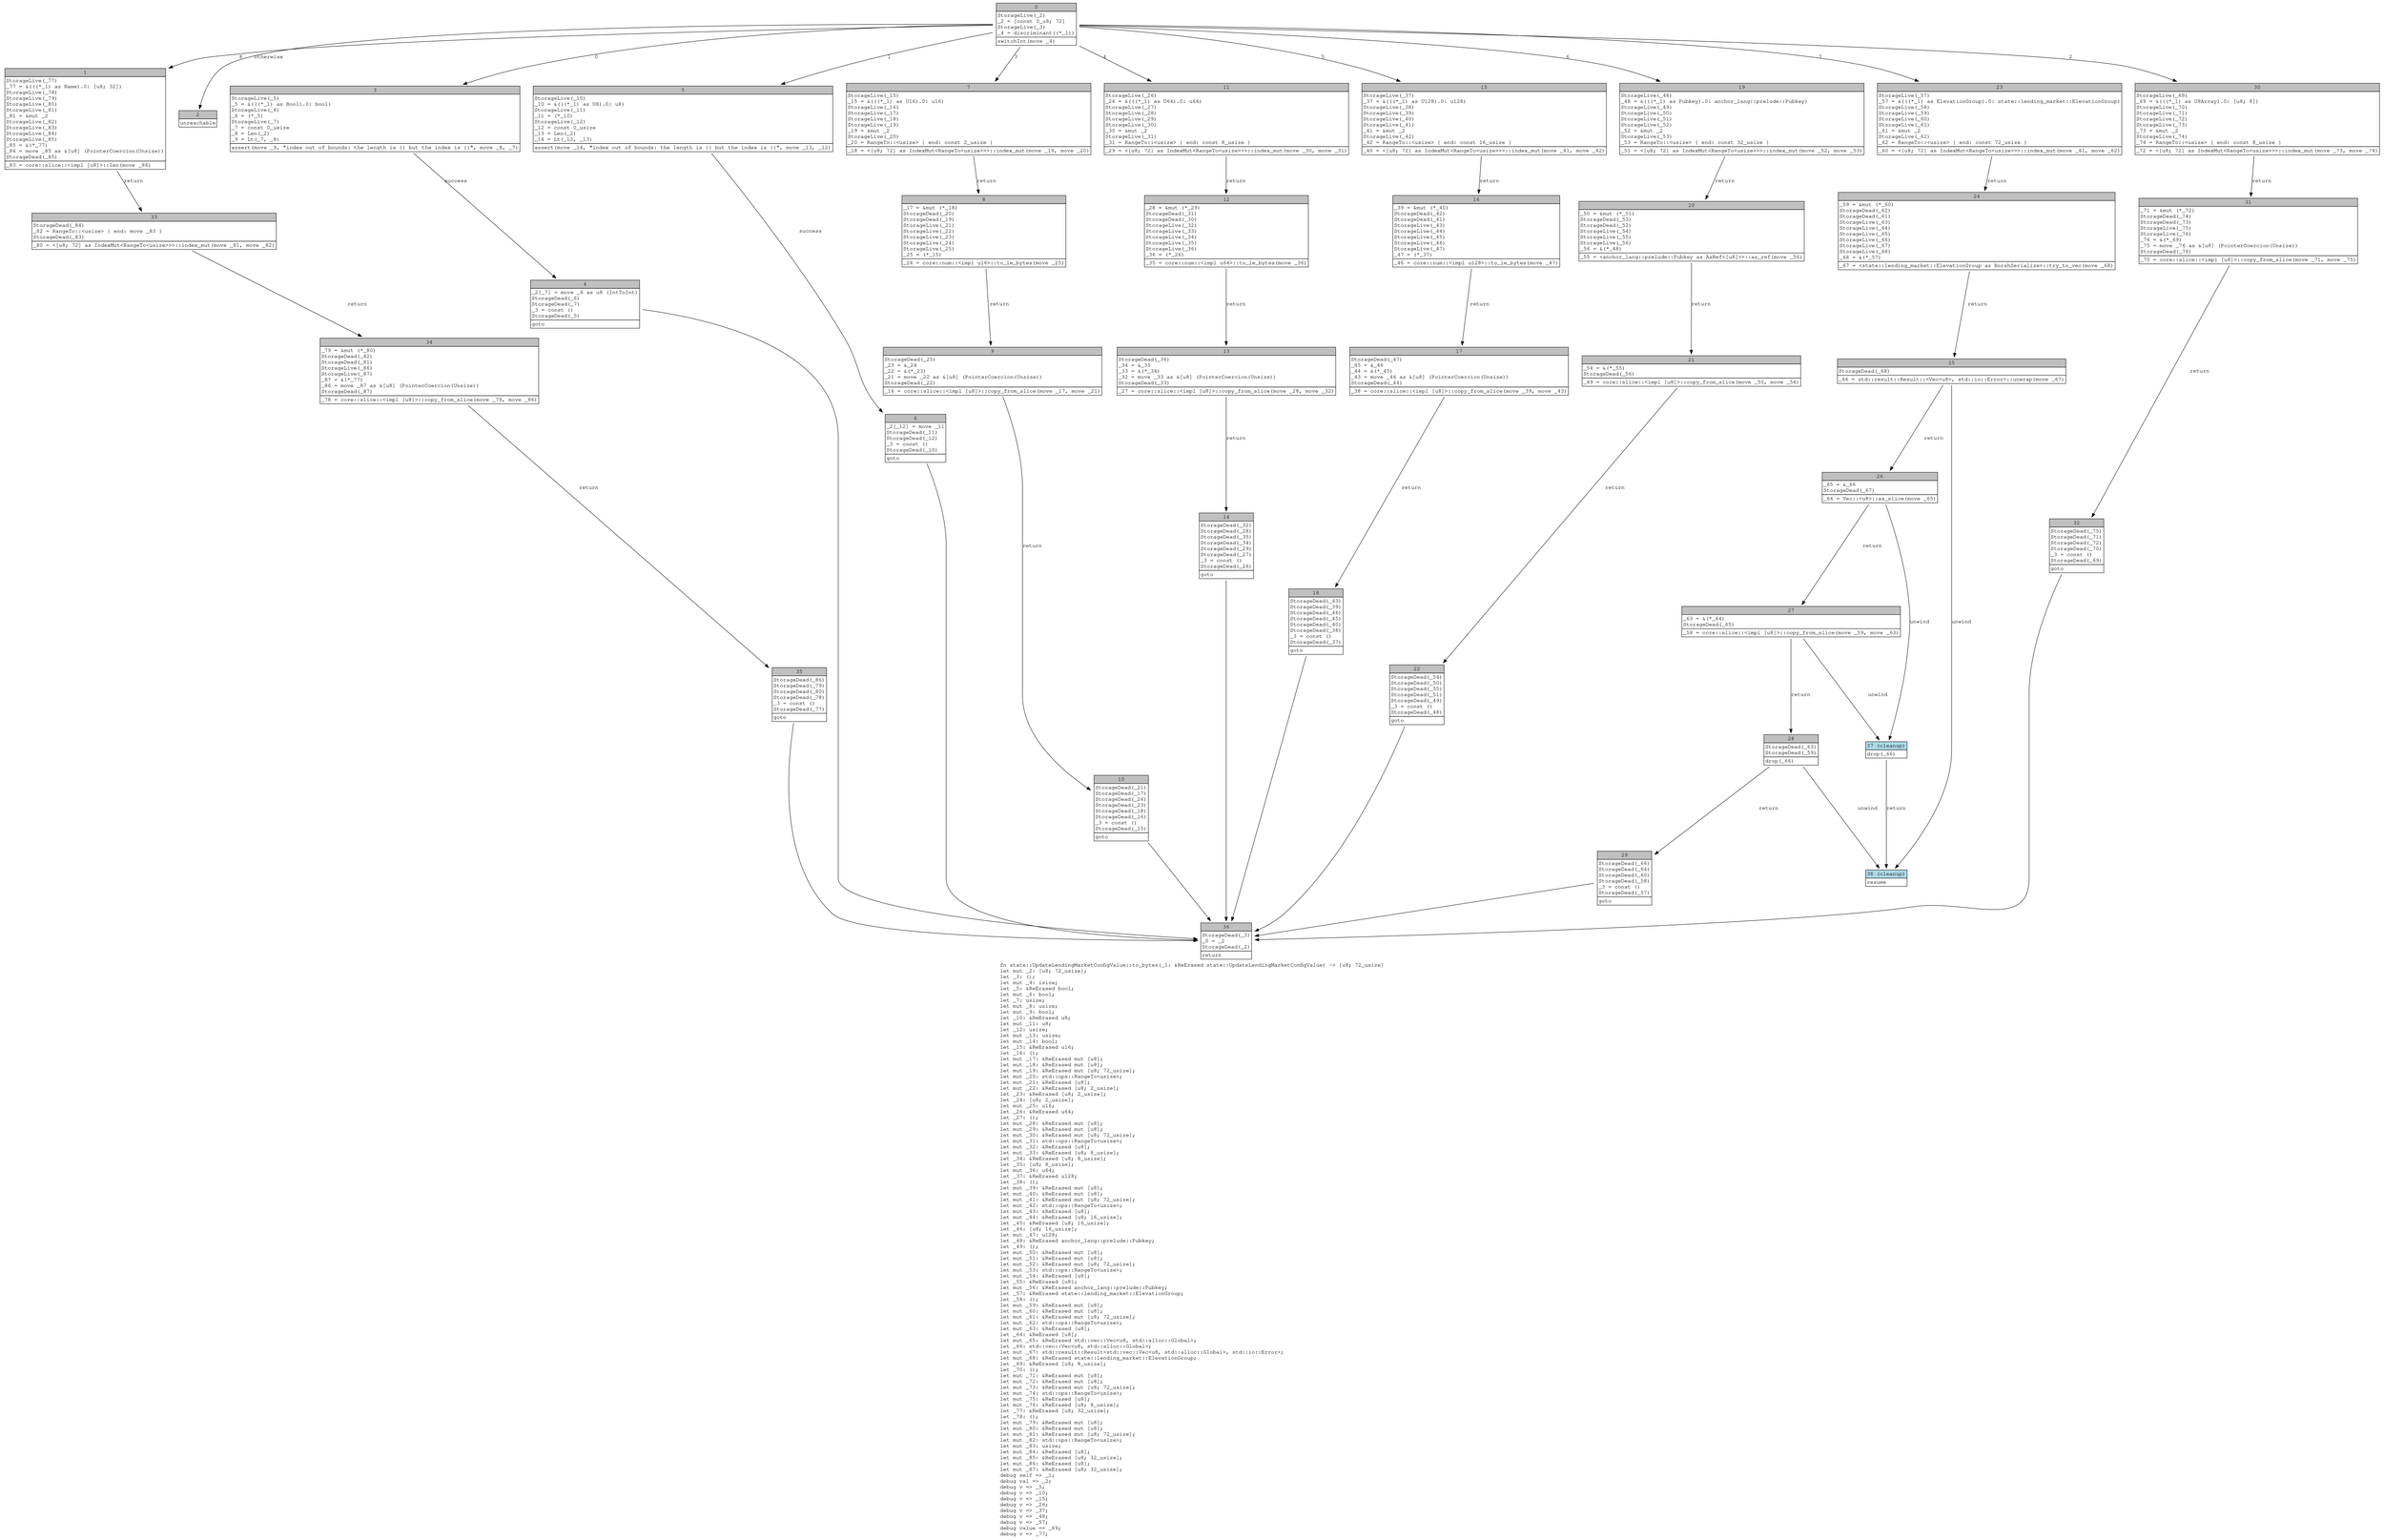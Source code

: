 digraph Mir_0_2076 {
    graph [fontname="Courier, monospace"];
    node [fontname="Courier, monospace"];
    edge [fontname="Courier, monospace"];
    label=<fn state::UpdateLendingMarketConfigValue::to_bytes(_1: &amp;ReErased state::UpdateLendingMarketConfigValue) -&gt; [u8; 72_usize]<br align="left"/>let mut _2: [u8; 72_usize];<br align="left"/>let _3: ();<br align="left"/>let mut _4: isize;<br align="left"/>let _5: &amp;ReErased bool;<br align="left"/>let mut _6: bool;<br align="left"/>let _7: usize;<br align="left"/>let mut _8: usize;<br align="left"/>let mut _9: bool;<br align="left"/>let _10: &amp;ReErased u8;<br align="left"/>let mut _11: u8;<br align="left"/>let _12: usize;<br align="left"/>let mut _13: usize;<br align="left"/>let mut _14: bool;<br align="left"/>let _15: &amp;ReErased u16;<br align="left"/>let _16: ();<br align="left"/>let mut _17: &amp;ReErased mut [u8];<br align="left"/>let mut _18: &amp;ReErased mut [u8];<br align="left"/>let mut _19: &amp;ReErased mut [u8; 72_usize];<br align="left"/>let mut _20: std::ops::RangeTo&lt;usize&gt;;<br align="left"/>let mut _21: &amp;ReErased [u8];<br align="left"/>let mut _22: &amp;ReErased [u8; 2_usize];<br align="left"/>let _23: &amp;ReErased [u8; 2_usize];<br align="left"/>let _24: [u8; 2_usize];<br align="left"/>let mut _25: u16;<br align="left"/>let _26: &amp;ReErased u64;<br align="left"/>let _27: ();<br align="left"/>let mut _28: &amp;ReErased mut [u8];<br align="left"/>let mut _29: &amp;ReErased mut [u8];<br align="left"/>let mut _30: &amp;ReErased mut [u8; 72_usize];<br align="left"/>let mut _31: std::ops::RangeTo&lt;usize&gt;;<br align="left"/>let mut _32: &amp;ReErased [u8];<br align="left"/>let mut _33: &amp;ReErased [u8; 8_usize];<br align="left"/>let _34: &amp;ReErased [u8; 8_usize];<br align="left"/>let _35: [u8; 8_usize];<br align="left"/>let mut _36: u64;<br align="left"/>let _37: &amp;ReErased u128;<br align="left"/>let _38: ();<br align="left"/>let mut _39: &amp;ReErased mut [u8];<br align="left"/>let mut _40: &amp;ReErased mut [u8];<br align="left"/>let mut _41: &amp;ReErased mut [u8; 72_usize];<br align="left"/>let mut _42: std::ops::RangeTo&lt;usize&gt;;<br align="left"/>let mut _43: &amp;ReErased [u8];<br align="left"/>let mut _44: &amp;ReErased [u8; 16_usize];<br align="left"/>let _45: &amp;ReErased [u8; 16_usize];<br align="left"/>let _46: [u8; 16_usize];<br align="left"/>let mut _47: u128;<br align="left"/>let _48: &amp;ReErased anchor_lang::prelude::Pubkey;<br align="left"/>let _49: ();<br align="left"/>let mut _50: &amp;ReErased mut [u8];<br align="left"/>let mut _51: &amp;ReErased mut [u8];<br align="left"/>let mut _52: &amp;ReErased mut [u8; 72_usize];<br align="left"/>let mut _53: std::ops::RangeTo&lt;usize&gt;;<br align="left"/>let mut _54: &amp;ReErased [u8];<br align="left"/>let _55: &amp;ReErased [u8];<br align="left"/>let mut _56: &amp;ReErased anchor_lang::prelude::Pubkey;<br align="left"/>let _57: &amp;ReErased state::lending_market::ElevationGroup;<br align="left"/>let _58: ();<br align="left"/>let mut _59: &amp;ReErased mut [u8];<br align="left"/>let mut _60: &amp;ReErased mut [u8];<br align="left"/>let mut _61: &amp;ReErased mut [u8; 72_usize];<br align="left"/>let mut _62: std::ops::RangeTo&lt;usize&gt;;<br align="left"/>let mut _63: &amp;ReErased [u8];<br align="left"/>let _64: &amp;ReErased [u8];<br align="left"/>let mut _65: &amp;ReErased std::vec::Vec&lt;u8, std::alloc::Global&gt;;<br align="left"/>let _66: std::vec::Vec&lt;u8, std::alloc::Global&gt;;<br align="left"/>let mut _67: std::result::Result&lt;std::vec::Vec&lt;u8, std::alloc::Global&gt;, std::io::Error&gt;;<br align="left"/>let mut _68: &amp;ReErased state::lending_market::ElevationGroup;<br align="left"/>let _69: &amp;ReErased [u8; 8_usize];<br align="left"/>let _70: ();<br align="left"/>let mut _71: &amp;ReErased mut [u8];<br align="left"/>let mut _72: &amp;ReErased mut [u8];<br align="left"/>let mut _73: &amp;ReErased mut [u8; 72_usize];<br align="left"/>let mut _74: std::ops::RangeTo&lt;usize&gt;;<br align="left"/>let mut _75: &amp;ReErased [u8];<br align="left"/>let mut _76: &amp;ReErased [u8; 8_usize];<br align="left"/>let _77: &amp;ReErased [u8; 32_usize];<br align="left"/>let _78: ();<br align="left"/>let mut _79: &amp;ReErased mut [u8];<br align="left"/>let mut _80: &amp;ReErased mut [u8];<br align="left"/>let mut _81: &amp;ReErased mut [u8; 72_usize];<br align="left"/>let mut _82: std::ops::RangeTo&lt;usize&gt;;<br align="left"/>let mut _83: usize;<br align="left"/>let mut _84: &amp;ReErased [u8];<br align="left"/>let mut _85: &amp;ReErased [u8; 32_usize];<br align="left"/>let mut _86: &amp;ReErased [u8];<br align="left"/>let mut _87: &amp;ReErased [u8; 32_usize];<br align="left"/>debug self =&gt; _1;<br align="left"/>debug val =&gt; _2;<br align="left"/>debug v =&gt; _5;<br align="left"/>debug v =&gt; _10;<br align="left"/>debug v =&gt; _15;<br align="left"/>debug v =&gt; _26;<br align="left"/>debug v =&gt; _37;<br align="left"/>debug v =&gt; _48;<br align="left"/>debug v =&gt; _57;<br align="left"/>debug value =&gt; _69;<br align="left"/>debug v =&gt; _77;<br align="left"/>>;
    bb0__0_2076 [shape="none", label=<<table border="0" cellborder="1" cellspacing="0"><tr><td bgcolor="gray" align="center" colspan="1">0</td></tr><tr><td align="left" balign="left">StorageLive(_2)<br/>_2 = [const 0_u8; 72]<br/>StorageLive(_3)<br/>_4 = discriminant((*_1))<br/></td></tr><tr><td align="left">switchInt(move _4)</td></tr></table>>];
    bb1__0_2076 [shape="none", label=<<table border="0" cellborder="1" cellspacing="0"><tr><td bgcolor="gray" align="center" colspan="1">1</td></tr><tr><td align="left" balign="left">StorageLive(_77)<br/>_77 = &amp;(((*_1) as Name).0: [u8; 32])<br/>StorageLive(_78)<br/>StorageLive(_79)<br/>StorageLive(_80)<br/>StorageLive(_81)<br/>_81 = &amp;mut _2<br/>StorageLive(_82)<br/>StorageLive(_83)<br/>StorageLive(_84)<br/>StorageLive(_85)<br/>_85 = &amp;(*_77)<br/>_84 = move _85 as &amp;[u8] (PointerCoercion(Unsize))<br/>StorageDead(_85)<br/></td></tr><tr><td align="left">_83 = core::slice::&lt;impl [u8]&gt;::len(move _84)</td></tr></table>>];
    bb2__0_2076 [shape="none", label=<<table border="0" cellborder="1" cellspacing="0"><tr><td bgcolor="gray" align="center" colspan="1">2</td></tr><tr><td align="left">unreachable</td></tr></table>>];
    bb3__0_2076 [shape="none", label=<<table border="0" cellborder="1" cellspacing="0"><tr><td bgcolor="gray" align="center" colspan="1">3</td></tr><tr><td align="left" balign="left">StorageLive(_5)<br/>_5 = &amp;(((*_1) as Bool).0: bool)<br/>StorageLive(_6)<br/>_6 = (*_5)<br/>StorageLive(_7)<br/>_7 = const 0_usize<br/>_8 = Len(_2)<br/>_9 = Lt(_7, _8)<br/></td></tr><tr><td align="left">assert(move _9, &quot;index out of bounds: the length is {} but the index is {}&quot;, move _8, _7)</td></tr></table>>];
    bb4__0_2076 [shape="none", label=<<table border="0" cellborder="1" cellspacing="0"><tr><td bgcolor="gray" align="center" colspan="1">4</td></tr><tr><td align="left" balign="left">_2[_7] = move _6 as u8 (IntToInt)<br/>StorageDead(_6)<br/>StorageDead(_7)<br/>_3 = const ()<br/>StorageDead(_5)<br/></td></tr><tr><td align="left">goto</td></tr></table>>];
    bb5__0_2076 [shape="none", label=<<table border="0" cellborder="1" cellspacing="0"><tr><td bgcolor="gray" align="center" colspan="1">5</td></tr><tr><td align="left" balign="left">StorageLive(_10)<br/>_10 = &amp;(((*_1) as U8).0: u8)<br/>StorageLive(_11)<br/>_11 = (*_10)<br/>StorageLive(_12)<br/>_12 = const 0_usize<br/>_13 = Len(_2)<br/>_14 = Lt(_12, _13)<br/></td></tr><tr><td align="left">assert(move _14, &quot;index out of bounds: the length is {} but the index is {}&quot;, move _13, _12)</td></tr></table>>];
    bb6__0_2076 [shape="none", label=<<table border="0" cellborder="1" cellspacing="0"><tr><td bgcolor="gray" align="center" colspan="1">6</td></tr><tr><td align="left" balign="left">_2[_12] = move _11<br/>StorageDead(_11)<br/>StorageDead(_12)<br/>_3 = const ()<br/>StorageDead(_10)<br/></td></tr><tr><td align="left">goto</td></tr></table>>];
    bb7__0_2076 [shape="none", label=<<table border="0" cellborder="1" cellspacing="0"><tr><td bgcolor="gray" align="center" colspan="1">7</td></tr><tr><td align="left" balign="left">StorageLive(_15)<br/>_15 = &amp;(((*_1) as U16).0: u16)<br/>StorageLive(_16)<br/>StorageLive(_17)<br/>StorageLive(_18)<br/>StorageLive(_19)<br/>_19 = &amp;mut _2<br/>StorageLive(_20)<br/>_20 = RangeTo::&lt;usize&gt; { end: const 2_usize }<br/></td></tr><tr><td align="left">_18 = &lt;[u8; 72] as IndexMut&lt;RangeTo&lt;usize&gt;&gt;&gt;::index_mut(move _19, move _20)</td></tr></table>>];
    bb8__0_2076 [shape="none", label=<<table border="0" cellborder="1" cellspacing="0"><tr><td bgcolor="gray" align="center" colspan="1">8</td></tr><tr><td align="left" balign="left">_17 = &amp;mut (*_18)<br/>StorageDead(_20)<br/>StorageDead(_19)<br/>StorageLive(_21)<br/>StorageLive(_22)<br/>StorageLive(_23)<br/>StorageLive(_24)<br/>StorageLive(_25)<br/>_25 = (*_15)<br/></td></tr><tr><td align="left">_24 = core::num::&lt;impl u16&gt;::to_le_bytes(move _25)</td></tr></table>>];
    bb9__0_2076 [shape="none", label=<<table border="0" cellborder="1" cellspacing="0"><tr><td bgcolor="gray" align="center" colspan="1">9</td></tr><tr><td align="left" balign="left">StorageDead(_25)<br/>_23 = &amp;_24<br/>_22 = &amp;(*_23)<br/>_21 = move _22 as &amp;[u8] (PointerCoercion(Unsize))<br/>StorageDead(_22)<br/></td></tr><tr><td align="left">_16 = core::slice::&lt;impl [u8]&gt;::copy_from_slice(move _17, move _21)</td></tr></table>>];
    bb10__0_2076 [shape="none", label=<<table border="0" cellborder="1" cellspacing="0"><tr><td bgcolor="gray" align="center" colspan="1">10</td></tr><tr><td align="left" balign="left">StorageDead(_21)<br/>StorageDead(_17)<br/>StorageDead(_24)<br/>StorageDead(_23)<br/>StorageDead(_18)<br/>StorageDead(_16)<br/>_3 = const ()<br/>StorageDead(_15)<br/></td></tr><tr><td align="left">goto</td></tr></table>>];
    bb11__0_2076 [shape="none", label=<<table border="0" cellborder="1" cellspacing="0"><tr><td bgcolor="gray" align="center" colspan="1">11</td></tr><tr><td align="left" balign="left">StorageLive(_26)<br/>_26 = &amp;(((*_1) as U64).0: u64)<br/>StorageLive(_27)<br/>StorageLive(_28)<br/>StorageLive(_29)<br/>StorageLive(_30)<br/>_30 = &amp;mut _2<br/>StorageLive(_31)<br/>_31 = RangeTo::&lt;usize&gt; { end: const 8_usize }<br/></td></tr><tr><td align="left">_29 = &lt;[u8; 72] as IndexMut&lt;RangeTo&lt;usize&gt;&gt;&gt;::index_mut(move _30, move _31)</td></tr></table>>];
    bb12__0_2076 [shape="none", label=<<table border="0" cellborder="1" cellspacing="0"><tr><td bgcolor="gray" align="center" colspan="1">12</td></tr><tr><td align="left" balign="left">_28 = &amp;mut (*_29)<br/>StorageDead(_31)<br/>StorageDead(_30)<br/>StorageLive(_32)<br/>StorageLive(_33)<br/>StorageLive(_34)<br/>StorageLive(_35)<br/>StorageLive(_36)<br/>_36 = (*_26)<br/></td></tr><tr><td align="left">_35 = core::num::&lt;impl u64&gt;::to_le_bytes(move _36)</td></tr></table>>];
    bb13__0_2076 [shape="none", label=<<table border="0" cellborder="1" cellspacing="0"><tr><td bgcolor="gray" align="center" colspan="1">13</td></tr><tr><td align="left" balign="left">StorageDead(_36)<br/>_34 = &amp;_35<br/>_33 = &amp;(*_34)<br/>_32 = move _33 as &amp;[u8] (PointerCoercion(Unsize))<br/>StorageDead(_33)<br/></td></tr><tr><td align="left">_27 = core::slice::&lt;impl [u8]&gt;::copy_from_slice(move _28, move _32)</td></tr></table>>];
    bb14__0_2076 [shape="none", label=<<table border="0" cellborder="1" cellspacing="0"><tr><td bgcolor="gray" align="center" colspan="1">14</td></tr><tr><td align="left" balign="left">StorageDead(_32)<br/>StorageDead(_28)<br/>StorageDead(_35)<br/>StorageDead(_34)<br/>StorageDead(_29)<br/>StorageDead(_27)<br/>_3 = const ()<br/>StorageDead(_26)<br/></td></tr><tr><td align="left">goto</td></tr></table>>];
    bb15__0_2076 [shape="none", label=<<table border="0" cellborder="1" cellspacing="0"><tr><td bgcolor="gray" align="center" colspan="1">15</td></tr><tr><td align="left" balign="left">StorageLive(_37)<br/>_37 = &amp;(((*_1) as U128).0: u128)<br/>StorageLive(_38)<br/>StorageLive(_39)<br/>StorageLive(_40)<br/>StorageLive(_41)<br/>_41 = &amp;mut _2<br/>StorageLive(_42)<br/>_42 = RangeTo::&lt;usize&gt; { end: const 16_usize }<br/></td></tr><tr><td align="left">_40 = &lt;[u8; 72] as IndexMut&lt;RangeTo&lt;usize&gt;&gt;&gt;::index_mut(move _41, move _42)</td></tr></table>>];
    bb16__0_2076 [shape="none", label=<<table border="0" cellborder="1" cellspacing="0"><tr><td bgcolor="gray" align="center" colspan="1">16</td></tr><tr><td align="left" balign="left">_39 = &amp;mut (*_40)<br/>StorageDead(_42)<br/>StorageDead(_41)<br/>StorageLive(_43)<br/>StorageLive(_44)<br/>StorageLive(_45)<br/>StorageLive(_46)<br/>StorageLive(_47)<br/>_47 = (*_37)<br/></td></tr><tr><td align="left">_46 = core::num::&lt;impl u128&gt;::to_le_bytes(move _47)</td></tr></table>>];
    bb17__0_2076 [shape="none", label=<<table border="0" cellborder="1" cellspacing="0"><tr><td bgcolor="gray" align="center" colspan="1">17</td></tr><tr><td align="left" balign="left">StorageDead(_47)<br/>_45 = &amp;_46<br/>_44 = &amp;(*_45)<br/>_43 = move _44 as &amp;[u8] (PointerCoercion(Unsize))<br/>StorageDead(_44)<br/></td></tr><tr><td align="left">_38 = core::slice::&lt;impl [u8]&gt;::copy_from_slice(move _39, move _43)</td></tr></table>>];
    bb18__0_2076 [shape="none", label=<<table border="0" cellborder="1" cellspacing="0"><tr><td bgcolor="gray" align="center" colspan="1">18</td></tr><tr><td align="left" balign="left">StorageDead(_43)<br/>StorageDead(_39)<br/>StorageDead(_46)<br/>StorageDead(_45)<br/>StorageDead(_40)<br/>StorageDead(_38)<br/>_3 = const ()<br/>StorageDead(_37)<br/></td></tr><tr><td align="left">goto</td></tr></table>>];
    bb19__0_2076 [shape="none", label=<<table border="0" cellborder="1" cellspacing="0"><tr><td bgcolor="gray" align="center" colspan="1">19</td></tr><tr><td align="left" balign="left">StorageLive(_48)<br/>_48 = &amp;(((*_1) as Pubkey).0: anchor_lang::prelude::Pubkey)<br/>StorageLive(_49)<br/>StorageLive(_50)<br/>StorageLive(_51)<br/>StorageLive(_52)<br/>_52 = &amp;mut _2<br/>StorageLive(_53)<br/>_53 = RangeTo::&lt;usize&gt; { end: const 32_usize }<br/></td></tr><tr><td align="left">_51 = &lt;[u8; 72] as IndexMut&lt;RangeTo&lt;usize&gt;&gt;&gt;::index_mut(move _52, move _53)</td></tr></table>>];
    bb20__0_2076 [shape="none", label=<<table border="0" cellborder="1" cellspacing="0"><tr><td bgcolor="gray" align="center" colspan="1">20</td></tr><tr><td align="left" balign="left">_50 = &amp;mut (*_51)<br/>StorageDead(_53)<br/>StorageDead(_52)<br/>StorageLive(_54)<br/>StorageLive(_55)<br/>StorageLive(_56)<br/>_56 = &amp;(*_48)<br/></td></tr><tr><td align="left">_55 = &lt;anchor_lang::prelude::Pubkey as AsRef&lt;[u8]&gt;&gt;::as_ref(move _56)</td></tr></table>>];
    bb21__0_2076 [shape="none", label=<<table border="0" cellborder="1" cellspacing="0"><tr><td bgcolor="gray" align="center" colspan="1">21</td></tr><tr><td align="left" balign="left">_54 = &amp;(*_55)<br/>StorageDead(_56)<br/></td></tr><tr><td align="left">_49 = core::slice::&lt;impl [u8]&gt;::copy_from_slice(move _50, move _54)</td></tr></table>>];
    bb22__0_2076 [shape="none", label=<<table border="0" cellborder="1" cellspacing="0"><tr><td bgcolor="gray" align="center" colspan="1">22</td></tr><tr><td align="left" balign="left">StorageDead(_54)<br/>StorageDead(_50)<br/>StorageDead(_55)<br/>StorageDead(_51)<br/>StorageDead(_49)<br/>_3 = const ()<br/>StorageDead(_48)<br/></td></tr><tr><td align="left">goto</td></tr></table>>];
    bb23__0_2076 [shape="none", label=<<table border="0" cellborder="1" cellspacing="0"><tr><td bgcolor="gray" align="center" colspan="1">23</td></tr><tr><td align="left" balign="left">StorageLive(_57)<br/>_57 = &amp;(((*_1) as ElevationGroup).0: state::lending_market::ElevationGroup)<br/>StorageLive(_58)<br/>StorageLive(_59)<br/>StorageLive(_60)<br/>StorageLive(_61)<br/>_61 = &amp;mut _2<br/>StorageLive(_62)<br/>_62 = RangeTo::&lt;usize&gt; { end: const 72_usize }<br/></td></tr><tr><td align="left">_60 = &lt;[u8; 72] as IndexMut&lt;RangeTo&lt;usize&gt;&gt;&gt;::index_mut(move _61, move _62)</td></tr></table>>];
    bb24__0_2076 [shape="none", label=<<table border="0" cellborder="1" cellspacing="0"><tr><td bgcolor="gray" align="center" colspan="1">24</td></tr><tr><td align="left" balign="left">_59 = &amp;mut (*_60)<br/>StorageDead(_62)<br/>StorageDead(_61)<br/>StorageLive(_63)<br/>StorageLive(_64)<br/>StorageLive(_65)<br/>StorageLive(_66)<br/>StorageLive(_67)<br/>StorageLive(_68)<br/>_68 = &amp;(*_57)<br/></td></tr><tr><td align="left">_67 = &lt;state::lending_market::ElevationGroup as BorshSerialize&gt;::try_to_vec(move _68)</td></tr></table>>];
    bb25__0_2076 [shape="none", label=<<table border="0" cellborder="1" cellspacing="0"><tr><td bgcolor="gray" align="center" colspan="1">25</td></tr><tr><td align="left" balign="left">StorageDead(_68)<br/></td></tr><tr><td align="left">_66 = std::result::Result::&lt;Vec&lt;u8&gt;, std::io::Error&gt;::unwrap(move _67)</td></tr></table>>];
    bb26__0_2076 [shape="none", label=<<table border="0" cellborder="1" cellspacing="0"><tr><td bgcolor="gray" align="center" colspan="1">26</td></tr><tr><td align="left" balign="left">_65 = &amp;_66<br/>StorageDead(_67)<br/></td></tr><tr><td align="left">_64 = Vec::&lt;u8&gt;::as_slice(move _65)</td></tr></table>>];
    bb27__0_2076 [shape="none", label=<<table border="0" cellborder="1" cellspacing="0"><tr><td bgcolor="gray" align="center" colspan="1">27</td></tr><tr><td align="left" balign="left">_63 = &amp;(*_64)<br/>StorageDead(_65)<br/></td></tr><tr><td align="left">_58 = core::slice::&lt;impl [u8]&gt;::copy_from_slice(move _59, move _63)</td></tr></table>>];
    bb28__0_2076 [shape="none", label=<<table border="0" cellborder="1" cellspacing="0"><tr><td bgcolor="gray" align="center" colspan="1">28</td></tr><tr><td align="left" balign="left">StorageDead(_63)<br/>StorageDead(_59)<br/></td></tr><tr><td align="left">drop(_66)</td></tr></table>>];
    bb29__0_2076 [shape="none", label=<<table border="0" cellborder="1" cellspacing="0"><tr><td bgcolor="gray" align="center" colspan="1">29</td></tr><tr><td align="left" balign="left">StorageDead(_66)<br/>StorageDead(_64)<br/>StorageDead(_60)<br/>StorageDead(_58)<br/>_3 = const ()<br/>StorageDead(_57)<br/></td></tr><tr><td align="left">goto</td></tr></table>>];
    bb30__0_2076 [shape="none", label=<<table border="0" cellborder="1" cellspacing="0"><tr><td bgcolor="gray" align="center" colspan="1">30</td></tr><tr><td align="left" balign="left">StorageLive(_69)<br/>_69 = &amp;(((*_1) as U8Array).0: [u8; 8])<br/>StorageLive(_70)<br/>StorageLive(_71)<br/>StorageLive(_72)<br/>StorageLive(_73)<br/>_73 = &amp;mut _2<br/>StorageLive(_74)<br/>_74 = RangeTo::&lt;usize&gt; { end: const 8_usize }<br/></td></tr><tr><td align="left">_72 = &lt;[u8; 72] as IndexMut&lt;RangeTo&lt;usize&gt;&gt;&gt;::index_mut(move _73, move _74)</td></tr></table>>];
    bb31__0_2076 [shape="none", label=<<table border="0" cellborder="1" cellspacing="0"><tr><td bgcolor="gray" align="center" colspan="1">31</td></tr><tr><td align="left" balign="left">_71 = &amp;mut (*_72)<br/>StorageDead(_74)<br/>StorageDead(_73)<br/>StorageLive(_75)<br/>StorageLive(_76)<br/>_76 = &amp;(*_69)<br/>_75 = move _76 as &amp;[u8] (PointerCoercion(Unsize))<br/>StorageDead(_76)<br/></td></tr><tr><td align="left">_70 = core::slice::&lt;impl [u8]&gt;::copy_from_slice(move _71, move _75)</td></tr></table>>];
    bb32__0_2076 [shape="none", label=<<table border="0" cellborder="1" cellspacing="0"><tr><td bgcolor="gray" align="center" colspan="1">32</td></tr><tr><td align="left" balign="left">StorageDead(_75)<br/>StorageDead(_71)<br/>StorageDead(_72)<br/>StorageDead(_70)<br/>_3 = const ()<br/>StorageDead(_69)<br/></td></tr><tr><td align="left">goto</td></tr></table>>];
    bb33__0_2076 [shape="none", label=<<table border="0" cellborder="1" cellspacing="0"><tr><td bgcolor="gray" align="center" colspan="1">33</td></tr><tr><td align="left" balign="left">StorageDead(_84)<br/>_82 = RangeTo::&lt;usize&gt; { end: move _83 }<br/>StorageDead(_83)<br/></td></tr><tr><td align="left">_80 = &lt;[u8; 72] as IndexMut&lt;RangeTo&lt;usize&gt;&gt;&gt;::index_mut(move _81, move _82)</td></tr></table>>];
    bb34__0_2076 [shape="none", label=<<table border="0" cellborder="1" cellspacing="0"><tr><td bgcolor="gray" align="center" colspan="1">34</td></tr><tr><td align="left" balign="left">_79 = &amp;mut (*_80)<br/>StorageDead(_82)<br/>StorageDead(_81)<br/>StorageLive(_86)<br/>StorageLive(_87)<br/>_87 = &amp;(*_77)<br/>_86 = move _87 as &amp;[u8] (PointerCoercion(Unsize))<br/>StorageDead(_87)<br/></td></tr><tr><td align="left">_78 = core::slice::&lt;impl [u8]&gt;::copy_from_slice(move _79, move _86)</td></tr></table>>];
    bb35__0_2076 [shape="none", label=<<table border="0" cellborder="1" cellspacing="0"><tr><td bgcolor="gray" align="center" colspan="1">35</td></tr><tr><td align="left" balign="left">StorageDead(_86)<br/>StorageDead(_79)<br/>StorageDead(_80)<br/>StorageDead(_78)<br/>_3 = const ()<br/>StorageDead(_77)<br/></td></tr><tr><td align="left">goto</td></tr></table>>];
    bb36__0_2076 [shape="none", label=<<table border="0" cellborder="1" cellspacing="0"><tr><td bgcolor="gray" align="center" colspan="1">36</td></tr><tr><td align="left" balign="left">StorageDead(_3)<br/>_0 = _2<br/>StorageDead(_2)<br/></td></tr><tr><td align="left">return</td></tr></table>>];
    bb37__0_2076 [shape="none", label=<<table border="0" cellborder="1" cellspacing="0"><tr><td bgcolor="lightblue" align="center" colspan="1">37 (cleanup)</td></tr><tr><td align="left">drop(_66)</td></tr></table>>];
    bb38__0_2076 [shape="none", label=<<table border="0" cellborder="1" cellspacing="0"><tr><td bgcolor="lightblue" align="center" colspan="1">38 (cleanup)</td></tr><tr><td align="left">resume</td></tr></table>>];
    bb0__0_2076 -> bb3__0_2076 [label="0"];
    bb0__0_2076 -> bb5__0_2076 [label="1"];
    bb0__0_2076 -> bb30__0_2076 [label="2"];
    bb0__0_2076 -> bb7__0_2076 [label="3"];
    bb0__0_2076 -> bb11__0_2076 [label="4"];
    bb0__0_2076 -> bb15__0_2076 [label="5"];
    bb0__0_2076 -> bb19__0_2076 [label="6"];
    bb0__0_2076 -> bb23__0_2076 [label="7"];
    bb0__0_2076 -> bb1__0_2076 [label="8"];
    bb0__0_2076 -> bb2__0_2076 [label="otherwise"];
    bb1__0_2076 -> bb33__0_2076 [label="return"];
    bb3__0_2076 -> bb4__0_2076 [label="success"];
    bb4__0_2076 -> bb36__0_2076 [label=""];
    bb5__0_2076 -> bb6__0_2076 [label="success"];
    bb6__0_2076 -> bb36__0_2076 [label=""];
    bb7__0_2076 -> bb8__0_2076 [label="return"];
    bb8__0_2076 -> bb9__0_2076 [label="return"];
    bb9__0_2076 -> bb10__0_2076 [label="return"];
    bb10__0_2076 -> bb36__0_2076 [label=""];
    bb11__0_2076 -> bb12__0_2076 [label="return"];
    bb12__0_2076 -> bb13__0_2076 [label="return"];
    bb13__0_2076 -> bb14__0_2076 [label="return"];
    bb14__0_2076 -> bb36__0_2076 [label=""];
    bb15__0_2076 -> bb16__0_2076 [label="return"];
    bb16__0_2076 -> bb17__0_2076 [label="return"];
    bb17__0_2076 -> bb18__0_2076 [label="return"];
    bb18__0_2076 -> bb36__0_2076 [label=""];
    bb19__0_2076 -> bb20__0_2076 [label="return"];
    bb20__0_2076 -> bb21__0_2076 [label="return"];
    bb21__0_2076 -> bb22__0_2076 [label="return"];
    bb22__0_2076 -> bb36__0_2076 [label=""];
    bb23__0_2076 -> bb24__0_2076 [label="return"];
    bb24__0_2076 -> bb25__0_2076 [label="return"];
    bb25__0_2076 -> bb26__0_2076 [label="return"];
    bb25__0_2076 -> bb38__0_2076 [label="unwind"];
    bb26__0_2076 -> bb27__0_2076 [label="return"];
    bb26__0_2076 -> bb37__0_2076 [label="unwind"];
    bb27__0_2076 -> bb28__0_2076 [label="return"];
    bb27__0_2076 -> bb37__0_2076 [label="unwind"];
    bb28__0_2076 -> bb29__0_2076 [label="return"];
    bb28__0_2076 -> bb38__0_2076 [label="unwind"];
    bb29__0_2076 -> bb36__0_2076 [label=""];
    bb30__0_2076 -> bb31__0_2076 [label="return"];
    bb31__0_2076 -> bb32__0_2076 [label="return"];
    bb32__0_2076 -> bb36__0_2076 [label=""];
    bb33__0_2076 -> bb34__0_2076 [label="return"];
    bb34__0_2076 -> bb35__0_2076 [label="return"];
    bb35__0_2076 -> bb36__0_2076 [label=""];
    bb37__0_2076 -> bb38__0_2076 [label="return"];
}
